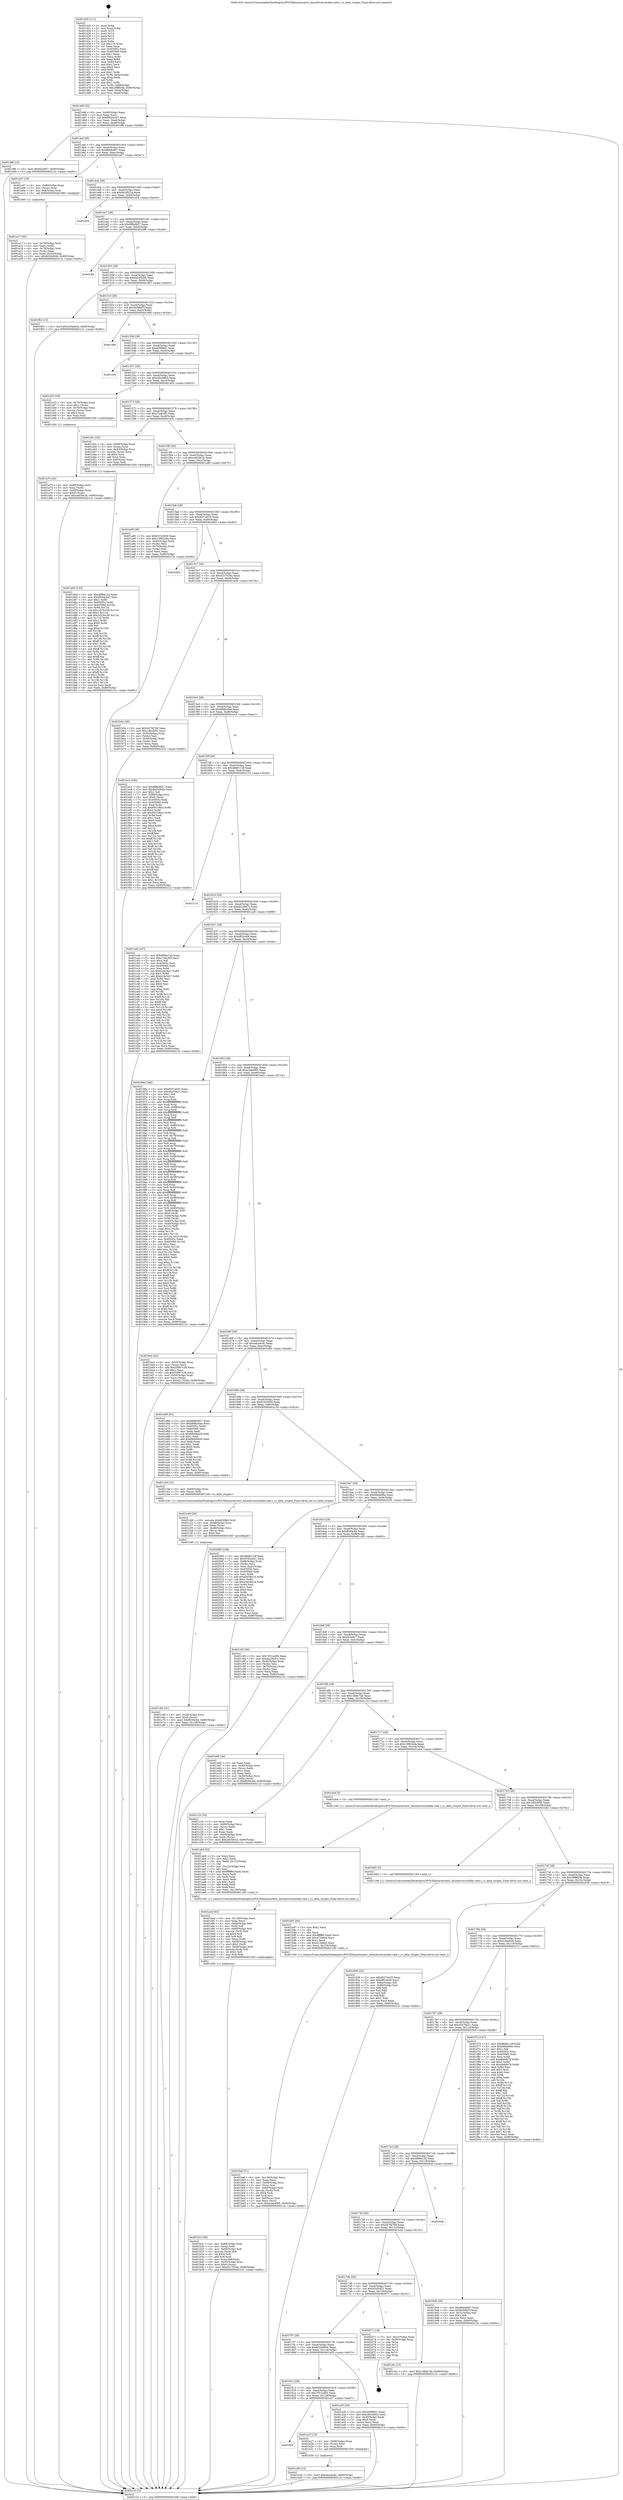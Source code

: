 digraph "0x401420" {
  label = "0x401420 (/mnt/c/Users/mathe/Desktop/tcc/POCII/binaries/extr_linuxdriversmddm-raid.c_rs_data_stripes_Final-ollvm.out::main(0))"
  labelloc = "t"
  node[shape=record]

  Entry [label="",width=0.3,height=0.3,shape=circle,fillcolor=black,style=filled]
  "0x40148f" [label="{
     0x40148f [32]\l
     | [instrs]\l
     &nbsp;&nbsp;0x40148f \<+6\>: mov -0x90(%rbp),%eax\l
     &nbsp;&nbsp;0x401495 \<+2\>: mov %eax,%ecx\l
     &nbsp;&nbsp;0x401497 \<+6\>: sub $0x895eb347,%ecx\l
     &nbsp;&nbsp;0x40149d \<+6\>: mov %eax,-0xa4(%rbp)\l
     &nbsp;&nbsp;0x4014a3 \<+6\>: mov %ecx,-0xa8(%rbp)\l
     &nbsp;&nbsp;0x4014a9 \<+6\>: je 0000000000401df6 \<main+0x9d6\>\l
  }"]
  "0x401df6" [label="{
     0x401df6 [15]\l
     | [instrs]\l
     &nbsp;&nbsp;0x401df6 \<+10\>: movl $0xf42e9c7,-0x90(%rbp)\l
     &nbsp;&nbsp;0x401e00 \<+5\>: jmp 000000000040212c \<main+0xd0c\>\l
  }"]
  "0x4014af" [label="{
     0x4014af [28]\l
     | [instrs]\l
     &nbsp;&nbsp;0x4014af \<+5\>: jmp 00000000004014b4 \<main+0x94\>\l
     &nbsp;&nbsp;0x4014b4 \<+6\>: mov -0xa4(%rbp),%eax\l
     &nbsp;&nbsp;0x4014ba \<+5\>: sub $0x8bb6ef07,%eax\l
     &nbsp;&nbsp;0x4014bf \<+6\>: mov %eax,-0xac(%rbp)\l
     &nbsp;&nbsp;0x4014c5 \<+6\>: je 0000000000401a07 \<main+0x5e7\>\l
  }"]
  Exit [label="",width=0.3,height=0.3,shape=circle,fillcolor=black,style=filled,peripheries=2]
  "0x401a07" [label="{
     0x401a07 [16]\l
     | [instrs]\l
     &nbsp;&nbsp;0x401a07 \<+4\>: mov -0x80(%rbp),%rax\l
     &nbsp;&nbsp;0x401a0b \<+3\>: mov (%rax),%rax\l
     &nbsp;&nbsp;0x401a0e \<+4\>: mov 0x8(%rax),%rdi\l
     &nbsp;&nbsp;0x401a12 \<+5\>: call 0000000000401060 \<atoi@plt\>\l
     | [calls]\l
     &nbsp;&nbsp;0x401060 \{1\} (unknown)\l
  }"]
  "0x4014cb" [label="{
     0x4014cb [28]\l
     | [instrs]\l
     &nbsp;&nbsp;0x4014cb \<+5\>: jmp 00000000004014d0 \<main+0xb0\>\l
     &nbsp;&nbsp;0x4014d0 \<+6\>: mov -0xa4(%rbp),%eax\l
     &nbsp;&nbsp;0x4014d6 \<+5\>: sub $0x8d1f021a,%eax\l
     &nbsp;&nbsp;0x4014db \<+6\>: mov %eax,-0xb0(%rbp)\l
     &nbsp;&nbsp;0x4014e1 \<+6\>: je 0000000000401e54 \<main+0xa34\>\l
  }"]
  "0x401e36" [label="{
     0x401e36 [15]\l
     | [instrs]\l
     &nbsp;&nbsp;0x401e36 \<+10\>: movl $0xedca4cdc,-0x90(%rbp)\l
     &nbsp;&nbsp;0x401e40 \<+5\>: jmp 000000000040212c \<main+0xd0c\>\l
  }"]
  "0x401e54" [label="{
     0x401e54\l
  }", style=dashed]
  "0x4014e7" [label="{
     0x4014e7 [28]\l
     | [instrs]\l
     &nbsp;&nbsp;0x4014e7 \<+5\>: jmp 00000000004014ec \<main+0xcc\>\l
     &nbsp;&nbsp;0x4014ec \<+6\>: mov -0xa4(%rbp),%eax\l
     &nbsp;&nbsp;0x4014f2 \<+5\>: sub $0x8f8bd857,%eax\l
     &nbsp;&nbsp;0x4014f7 \<+6\>: mov %eax,-0xb4(%rbp)\l
     &nbsp;&nbsp;0x4014fd \<+6\>: je 00000000004020f8 \<main+0xcd8\>\l
  }"]
  "0x40182f" [label="{
     0x40182f\l
  }", style=dashed]
  "0x4020f8" [label="{
     0x4020f8\l
  }", style=dashed]
  "0x401503" [label="{
     0x401503 [28]\l
     | [instrs]\l
     &nbsp;&nbsp;0x401503 \<+5\>: jmp 0000000000401508 \<main+0xe8\>\l
     &nbsp;&nbsp;0x401508 \<+6\>: mov -0xa4(%rbp),%eax\l
     &nbsp;&nbsp;0x40150e \<+5\>: sub $0x9a245b5b,%eax\l
     &nbsp;&nbsp;0x401513 \<+6\>: mov %eax,-0xb8(%rbp)\l
     &nbsp;&nbsp;0x401519 \<+6\>: je 0000000000401f63 \<main+0xb43\>\l
  }"]
  "0x401e27" [label="{
     0x401e27 [15]\l
     | [instrs]\l
     &nbsp;&nbsp;0x401e27 \<+4\>: mov -0x68(%rbp),%rax\l
     &nbsp;&nbsp;0x401e2b \<+3\>: mov (%rax),%rax\l
     &nbsp;&nbsp;0x401e2e \<+3\>: mov %rax,%rdi\l
     &nbsp;&nbsp;0x401e31 \<+5\>: call 0000000000401030 \<free@plt\>\l
     | [calls]\l
     &nbsp;&nbsp;0x401030 \{1\} (unknown)\l
  }"]
  "0x401f63" [label="{
     0x401f63 [15]\l
     | [instrs]\l
     &nbsp;&nbsp;0x401f63 \<+10\>: movl $0x2c0aebc6,-0x90(%rbp)\l
     &nbsp;&nbsp;0x401f6d \<+5\>: jmp 000000000040212c \<main+0xd0c\>\l
  }"]
  "0x40151f" [label="{
     0x40151f [28]\l
     | [instrs]\l
     &nbsp;&nbsp;0x40151f \<+5\>: jmp 0000000000401524 \<main+0x104\>\l
     &nbsp;&nbsp;0x401524 \<+6\>: mov -0xa4(%rbp),%eax\l
     &nbsp;&nbsp;0x40152a \<+5\>: sub $0x9e59bf7f,%eax\l
     &nbsp;&nbsp;0x40152f \<+6\>: mov %eax,-0xbc(%rbp)\l
     &nbsp;&nbsp;0x401535 \<+6\>: je 00000000004019e6 \<main+0x5c6\>\l
  }"]
  "0x401d5d" [label="{
     0x401d5d [153]\l
     | [instrs]\l
     &nbsp;&nbsp;0x401d5d \<+5\>: mov $0x4f96e12d,%edx\l
     &nbsp;&nbsp;0x401d62 \<+5\>: mov $0x895eb347,%esi\l
     &nbsp;&nbsp;0x401d67 \<+3\>: mov $0x1,%r8b\l
     &nbsp;&nbsp;0x401d6a \<+8\>: mov 0x40505c,%r9d\l
     &nbsp;&nbsp;0x401d72 \<+8\>: mov 0x405060,%r10d\l
     &nbsp;&nbsp;0x401d7a \<+3\>: mov %r9d,%r11d\l
     &nbsp;&nbsp;0x401d7d \<+7\>: sub $0x1d23e100,%r11d\l
     &nbsp;&nbsp;0x401d84 \<+4\>: sub $0x1,%r11d\l
     &nbsp;&nbsp;0x401d88 \<+7\>: add $0x1d23e100,%r11d\l
     &nbsp;&nbsp;0x401d8f \<+4\>: imul %r11d,%r9d\l
     &nbsp;&nbsp;0x401d93 \<+4\>: and $0x1,%r9d\l
     &nbsp;&nbsp;0x401d97 \<+4\>: cmp $0x0,%r9d\l
     &nbsp;&nbsp;0x401d9b \<+3\>: sete %bl\l
     &nbsp;&nbsp;0x401d9e \<+4\>: cmp $0xa,%r10d\l
     &nbsp;&nbsp;0x401da2 \<+4\>: setl %r14b\l
     &nbsp;&nbsp;0x401da6 \<+3\>: mov %bl,%r15b\l
     &nbsp;&nbsp;0x401da9 \<+4\>: xor $0xff,%r15b\l
     &nbsp;&nbsp;0x401dad \<+3\>: mov %r14b,%r12b\l
     &nbsp;&nbsp;0x401db0 \<+4\>: xor $0xff,%r12b\l
     &nbsp;&nbsp;0x401db4 \<+4\>: xor $0x1,%r8b\l
     &nbsp;&nbsp;0x401db8 \<+3\>: mov %r15b,%r13b\l
     &nbsp;&nbsp;0x401dbb \<+4\>: and $0xff,%r13b\l
     &nbsp;&nbsp;0x401dbf \<+3\>: and %r8b,%bl\l
     &nbsp;&nbsp;0x401dc2 \<+3\>: mov %r12b,%al\l
     &nbsp;&nbsp;0x401dc5 \<+2\>: and $0xff,%al\l
     &nbsp;&nbsp;0x401dc7 \<+3\>: and %r8b,%r14b\l
     &nbsp;&nbsp;0x401dca \<+3\>: or %bl,%r13b\l
     &nbsp;&nbsp;0x401dcd \<+3\>: or %r14b,%al\l
     &nbsp;&nbsp;0x401dd0 \<+3\>: xor %al,%r13b\l
     &nbsp;&nbsp;0x401dd3 \<+3\>: or %r12b,%r15b\l
     &nbsp;&nbsp;0x401dd6 \<+4\>: xor $0xff,%r15b\l
     &nbsp;&nbsp;0x401dda \<+4\>: or $0x1,%r8b\l
     &nbsp;&nbsp;0x401dde \<+3\>: and %r8b,%r15b\l
     &nbsp;&nbsp;0x401de1 \<+3\>: or %r15b,%r13b\l
     &nbsp;&nbsp;0x401de4 \<+4\>: test $0x1,%r13b\l
     &nbsp;&nbsp;0x401de8 \<+3\>: cmovne %esi,%edx\l
     &nbsp;&nbsp;0x401deb \<+6\>: mov %edx,-0x90(%rbp)\l
     &nbsp;&nbsp;0x401df1 \<+5\>: jmp 000000000040212c \<main+0xd0c\>\l
  }"]
  "0x4019e6" [label="{
     0x4019e6\l
  }", style=dashed]
  "0x40153b" [label="{
     0x40153b [28]\l
     | [instrs]\l
     &nbsp;&nbsp;0x40153b \<+5\>: jmp 0000000000401540 \<main+0x120\>\l
     &nbsp;&nbsp;0x401540 \<+6\>: mov -0xa4(%rbp),%eax\l
     &nbsp;&nbsp;0x401546 \<+5\>: sub $0xaf3f9b91,%eax\l
     &nbsp;&nbsp;0x40154b \<+6\>: mov %eax,-0xc0(%rbp)\l
     &nbsp;&nbsp;0x401551 \<+6\>: je 0000000000401e45 \<main+0xa25\>\l
  }"]
  "0x401c66" [label="{
     0x401c66 [31]\l
     | [instrs]\l
     &nbsp;&nbsp;0x401c66 \<+4\>: mov -0x40(%rbp),%rcx\l
     &nbsp;&nbsp;0x401c6a \<+6\>: movl $0x0,(%rcx)\l
     &nbsp;&nbsp;0x401c70 \<+10\>: movl $0xff294c6e,-0x90(%rbp)\l
     &nbsp;&nbsp;0x401c7a \<+6\>: mov %eax,-0x138(%rbp)\l
     &nbsp;&nbsp;0x401c80 \<+5\>: jmp 000000000040212c \<main+0xd0c\>\l
  }"]
  "0x401e45" [label="{
     0x401e45\l
  }", style=dashed]
  "0x401557" [label="{
     0x401557 [28]\l
     | [instrs]\l
     &nbsp;&nbsp;0x401557 \<+5\>: jmp 000000000040155c \<main+0x13c\>\l
     &nbsp;&nbsp;0x40155c \<+6\>: mov -0xa4(%rbp),%eax\l
     &nbsp;&nbsp;0x401562 \<+5\>: sub $0xc60cb863,%eax\l
     &nbsp;&nbsp;0x401567 \<+6\>: mov %eax,-0xc4(%rbp)\l
     &nbsp;&nbsp;0x40156d \<+6\>: je 0000000000401a53 \<main+0x633\>\l
  }"]
  "0x401c49" [label="{
     0x401c49 [29]\l
     | [instrs]\l
     &nbsp;&nbsp;0x401c49 \<+10\>: movabs $0x4030b6,%rdi\l
     &nbsp;&nbsp;0x401c53 \<+4\>: mov -0x48(%rbp),%rcx\l
     &nbsp;&nbsp;0x401c57 \<+2\>: mov %eax,(%rcx)\l
     &nbsp;&nbsp;0x401c59 \<+4\>: mov -0x48(%rbp),%rcx\l
     &nbsp;&nbsp;0x401c5d \<+2\>: mov (%rcx),%esi\l
     &nbsp;&nbsp;0x401c5f \<+2\>: mov $0x0,%al\l
     &nbsp;&nbsp;0x401c61 \<+5\>: call 0000000000401040 \<printf@plt\>\l
     | [calls]\l
     &nbsp;&nbsp;0x401040 \{1\} (unknown)\l
  }"]
  "0x401a53" [label="{
     0x401a53 [29]\l
     | [instrs]\l
     &nbsp;&nbsp;0x401a53 \<+4\>: mov -0x70(%rbp),%rax\l
     &nbsp;&nbsp;0x401a57 \<+6\>: movl $0x1,(%rax)\l
     &nbsp;&nbsp;0x401a5d \<+4\>: mov -0x70(%rbp),%rax\l
     &nbsp;&nbsp;0x401a61 \<+3\>: movslq (%rax),%rax\l
     &nbsp;&nbsp;0x401a64 \<+4\>: shl $0x4,%rax\l
     &nbsp;&nbsp;0x401a68 \<+3\>: mov %rax,%rdi\l
     &nbsp;&nbsp;0x401a6b \<+5\>: call 0000000000401050 \<malloc@plt\>\l
     | [calls]\l
     &nbsp;&nbsp;0x401050 \{1\} (unknown)\l
  }"]
  "0x401573" [label="{
     0x401573 [28]\l
     | [instrs]\l
     &nbsp;&nbsp;0x401573 \<+5\>: jmp 0000000000401578 \<main+0x158\>\l
     &nbsp;&nbsp;0x401578 \<+6\>: mov -0xa4(%rbp),%eax\l
     &nbsp;&nbsp;0x40157e \<+5\>: sub $0xc7a4c5f5,%eax\l
     &nbsp;&nbsp;0x401583 \<+6\>: mov %eax,-0xc8(%rbp)\l
     &nbsp;&nbsp;0x401589 \<+6\>: je 0000000000401d3c \<main+0x91c\>\l
  }"]
  "0x401baf" [label="{
     0x401baf [51]\l
     | [instrs]\l
     &nbsp;&nbsp;0x401baf \<+6\>: mov -0x134(%rbp),%ecx\l
     &nbsp;&nbsp;0x401bb5 \<+3\>: imul %eax,%ecx\l
     &nbsp;&nbsp;0x401bb8 \<+4\>: mov -0x68(%rbp),%rsi\l
     &nbsp;&nbsp;0x401bbc \<+3\>: mov (%rsi),%rsi\l
     &nbsp;&nbsp;0x401bbf \<+4\>: mov -0x60(%rbp),%rdi\l
     &nbsp;&nbsp;0x401bc3 \<+3\>: movslq (%rdi),%rdi\l
     &nbsp;&nbsp;0x401bc6 \<+4\>: shl $0x4,%rdi\l
     &nbsp;&nbsp;0x401bca \<+3\>: add %rdi,%rsi\l
     &nbsp;&nbsp;0x401bcd \<+4\>: mov 0x8(%rsi),%rsi\l
     &nbsp;&nbsp;0x401bd1 \<+2\>: mov %ecx,(%rsi)\l
     &nbsp;&nbsp;0x401bd3 \<+10\>: movl $0xe2ab4f95,-0x90(%rbp)\l
     &nbsp;&nbsp;0x401bdd \<+5\>: jmp 000000000040212c \<main+0xd0c\>\l
  }"]
  "0x401d3c" [label="{
     0x401d3c [33]\l
     | [instrs]\l
     &nbsp;&nbsp;0x401d3c \<+4\>: mov -0x68(%rbp),%rax\l
     &nbsp;&nbsp;0x401d40 \<+3\>: mov (%rax),%rax\l
     &nbsp;&nbsp;0x401d43 \<+4\>: mov -0x40(%rbp),%rcx\l
     &nbsp;&nbsp;0x401d47 \<+3\>: movslq (%rcx),%rcx\l
     &nbsp;&nbsp;0x401d4a \<+4\>: shl $0x4,%rcx\l
     &nbsp;&nbsp;0x401d4e \<+3\>: add %rcx,%rax\l
     &nbsp;&nbsp;0x401d51 \<+4\>: mov 0x8(%rax),%rax\l
     &nbsp;&nbsp;0x401d55 \<+3\>: mov %rax,%rdi\l
     &nbsp;&nbsp;0x401d58 \<+5\>: call 0000000000401030 \<free@plt\>\l
     | [calls]\l
     &nbsp;&nbsp;0x401030 \{1\} (unknown)\l
  }"]
  "0x40158f" [label="{
     0x40158f [28]\l
     | [instrs]\l
     &nbsp;&nbsp;0x40158f \<+5\>: jmp 0000000000401594 \<main+0x174\>\l
     &nbsp;&nbsp;0x401594 \<+6\>: mov -0xa4(%rbp),%eax\l
     &nbsp;&nbsp;0x40159a \<+5\>: sub $0xce630e1b,%eax\l
     &nbsp;&nbsp;0x40159f \<+6\>: mov %eax,-0xcc(%rbp)\l
     &nbsp;&nbsp;0x4015a5 \<+6\>: je 0000000000401a90 \<main+0x670\>\l
  }"]
  "0x401b87" [label="{
     0x401b87 [40]\l
     | [instrs]\l
     &nbsp;&nbsp;0x401b87 \<+5\>: mov $0x2,%ecx\l
     &nbsp;&nbsp;0x401b8c \<+1\>: cltd\l
     &nbsp;&nbsp;0x401b8d \<+2\>: idiv %ecx\l
     &nbsp;&nbsp;0x401b8f \<+6\>: imul $0xfffffffe,%edx,%ecx\l
     &nbsp;&nbsp;0x401b95 \<+6\>: add $0x415e8e9,%ecx\l
     &nbsp;&nbsp;0x401b9b \<+3\>: add $0x1,%ecx\l
     &nbsp;&nbsp;0x401b9e \<+6\>: sub $0x415e8e9,%ecx\l
     &nbsp;&nbsp;0x401ba4 \<+6\>: mov %ecx,-0x134(%rbp)\l
     &nbsp;&nbsp;0x401baa \<+5\>: call 0000000000401160 \<next_i\>\l
     | [calls]\l
     &nbsp;&nbsp;0x401160 \{1\} (/mnt/c/Users/mathe/Desktop/tcc/POCII/binaries/extr_linuxdriversmddm-raid.c_rs_data_stripes_Final-ollvm.out::next_i)\l
  }"]
  "0x401a90" [label="{
     0x401a90 [36]\l
     | [instrs]\l
     &nbsp;&nbsp;0x401a90 \<+5\>: mov $0xf1032826,%eax\l
     &nbsp;&nbsp;0x401a95 \<+5\>: mov $0x13981bda,%ecx\l
     &nbsp;&nbsp;0x401a9a \<+4\>: mov -0x60(%rbp),%rdx\l
     &nbsp;&nbsp;0x401a9e \<+2\>: mov (%rdx),%esi\l
     &nbsp;&nbsp;0x401aa0 \<+4\>: mov -0x70(%rbp),%rdx\l
     &nbsp;&nbsp;0x401aa4 \<+2\>: cmp (%rdx),%esi\l
     &nbsp;&nbsp;0x401aa6 \<+3\>: cmovl %ecx,%eax\l
     &nbsp;&nbsp;0x401aa9 \<+6\>: mov %eax,-0x90(%rbp)\l
     &nbsp;&nbsp;0x401aaf \<+5\>: jmp 000000000040212c \<main+0xd0c\>\l
  }"]
  "0x4015ab" [label="{
     0x4015ab [28]\l
     | [instrs]\l
     &nbsp;&nbsp;0x4015ab \<+5\>: jmp 00000000004015b0 \<main+0x190\>\l
     &nbsp;&nbsp;0x4015b0 \<+6\>: mov -0xa4(%rbp),%eax\l
     &nbsp;&nbsp;0x4015b6 \<+5\>: sub $0xd037a033,%eax\l
     &nbsp;&nbsp;0x4015bb \<+6\>: mov %eax,-0xd0(%rbp)\l
     &nbsp;&nbsp;0x4015c1 \<+6\>: je 0000000000402083 \<main+0xc63\>\l
  }"]
  "0x401b2c" [label="{
     0x401b2c [50]\l
     | [instrs]\l
     &nbsp;&nbsp;0x401b2c \<+4\>: mov -0x68(%rbp),%rdi\l
     &nbsp;&nbsp;0x401b30 \<+3\>: mov (%rdi),%rdi\l
     &nbsp;&nbsp;0x401b33 \<+4\>: mov -0x60(%rbp),%r8\l
     &nbsp;&nbsp;0x401b37 \<+3\>: movslq (%r8),%r8\l
     &nbsp;&nbsp;0x401b3a \<+4\>: shl $0x4,%r8\l
     &nbsp;&nbsp;0x401b3e \<+3\>: add %r8,%rdi\l
     &nbsp;&nbsp;0x401b41 \<+4\>: mov %rax,0x8(%rdi)\l
     &nbsp;&nbsp;0x401b45 \<+4\>: mov -0x50(%rbp),%rax\l
     &nbsp;&nbsp;0x401b49 \<+6\>: movl $0x0,(%rax)\l
     &nbsp;&nbsp;0x401b4f \<+10\>: movl $0xd217034c,-0x90(%rbp)\l
     &nbsp;&nbsp;0x401b59 \<+5\>: jmp 000000000040212c \<main+0xd0c\>\l
  }"]
  "0x402083" [label="{
     0x402083\l
  }", style=dashed]
  "0x4015c7" [label="{
     0x4015c7 [28]\l
     | [instrs]\l
     &nbsp;&nbsp;0x4015c7 \<+5\>: jmp 00000000004015cc \<main+0x1ac\>\l
     &nbsp;&nbsp;0x4015cc \<+6\>: mov -0xa4(%rbp),%eax\l
     &nbsp;&nbsp;0x4015d2 \<+5\>: sub $0xd217034c,%eax\l
     &nbsp;&nbsp;0x4015d7 \<+6\>: mov %eax,-0xd4(%rbp)\l
     &nbsp;&nbsp;0x4015dd \<+6\>: je 0000000000401b5e \<main+0x73e\>\l
  }"]
  "0x401aed" [label="{
     0x401aed [63]\l
     | [instrs]\l
     &nbsp;&nbsp;0x401aed \<+6\>: mov -0x130(%rbp),%ecx\l
     &nbsp;&nbsp;0x401af3 \<+3\>: imul %eax,%ecx\l
     &nbsp;&nbsp;0x401af6 \<+4\>: mov -0x68(%rbp),%r8\l
     &nbsp;&nbsp;0x401afa \<+3\>: mov (%r8),%r8\l
     &nbsp;&nbsp;0x401afd \<+4\>: mov -0x60(%rbp),%r9\l
     &nbsp;&nbsp;0x401b01 \<+3\>: movslq (%r9),%r9\l
     &nbsp;&nbsp;0x401b04 \<+4\>: shl $0x4,%r9\l
     &nbsp;&nbsp;0x401b08 \<+3\>: add %r9,%r8\l
     &nbsp;&nbsp;0x401b0b \<+3\>: mov %ecx,(%r8)\l
     &nbsp;&nbsp;0x401b0e \<+4\>: mov -0x58(%rbp),%r8\l
     &nbsp;&nbsp;0x401b12 \<+7\>: movl $0x1,(%r8)\l
     &nbsp;&nbsp;0x401b19 \<+4\>: mov -0x58(%rbp),%r8\l
     &nbsp;&nbsp;0x401b1d \<+3\>: movslq (%r8),%r8\l
     &nbsp;&nbsp;0x401b20 \<+4\>: shl $0x2,%r8\l
     &nbsp;&nbsp;0x401b24 \<+3\>: mov %r8,%rdi\l
     &nbsp;&nbsp;0x401b27 \<+5\>: call 0000000000401050 \<malloc@plt\>\l
     | [calls]\l
     &nbsp;&nbsp;0x401050 \{1\} (unknown)\l
  }"]
  "0x401b5e" [label="{
     0x401b5e [36]\l
     | [instrs]\l
     &nbsp;&nbsp;0x401b5e \<+5\>: mov $0x547fd769,%eax\l
     &nbsp;&nbsp;0x401b63 \<+5\>: mov $0x1d0c5f00,%ecx\l
     &nbsp;&nbsp;0x401b68 \<+4\>: mov -0x50(%rbp),%rdx\l
     &nbsp;&nbsp;0x401b6c \<+2\>: mov (%rdx),%esi\l
     &nbsp;&nbsp;0x401b6e \<+4\>: mov -0x58(%rbp),%rdx\l
     &nbsp;&nbsp;0x401b72 \<+2\>: cmp (%rdx),%esi\l
     &nbsp;&nbsp;0x401b74 \<+3\>: cmovl %ecx,%eax\l
     &nbsp;&nbsp;0x401b77 \<+6\>: mov %eax,-0x90(%rbp)\l
     &nbsp;&nbsp;0x401b7d \<+5\>: jmp 000000000040212c \<main+0xd0c\>\l
  }"]
  "0x4015e3" [label="{
     0x4015e3 [28]\l
     | [instrs]\l
     &nbsp;&nbsp;0x4015e3 \<+5\>: jmp 00000000004015e8 \<main+0x1c8\>\l
     &nbsp;&nbsp;0x4015e8 \<+6\>: mov -0xa4(%rbp),%eax\l
     &nbsp;&nbsp;0x4015ee \<+5\>: sub $0xd89bc6ae,%eax\l
     &nbsp;&nbsp;0x4015f3 \<+6\>: mov %eax,-0xd8(%rbp)\l
     &nbsp;&nbsp;0x4015f9 \<+6\>: je 0000000000401ec3 \<main+0xaa3\>\l
  }"]
  "0x401ab9" [label="{
     0x401ab9 [52]\l
     | [instrs]\l
     &nbsp;&nbsp;0x401ab9 \<+2\>: xor %ecx,%ecx\l
     &nbsp;&nbsp;0x401abb \<+5\>: mov $0x2,%edx\l
     &nbsp;&nbsp;0x401ac0 \<+6\>: mov %edx,-0x12c(%rbp)\l
     &nbsp;&nbsp;0x401ac6 \<+1\>: cltd\l
     &nbsp;&nbsp;0x401ac7 \<+6\>: mov -0x12c(%rbp),%esi\l
     &nbsp;&nbsp;0x401acd \<+2\>: idiv %esi\l
     &nbsp;&nbsp;0x401acf \<+6\>: imul $0xfffffffe,%edx,%edx\l
     &nbsp;&nbsp;0x401ad5 \<+2\>: mov %ecx,%edi\l
     &nbsp;&nbsp;0x401ad7 \<+2\>: sub %edx,%edi\l
     &nbsp;&nbsp;0x401ad9 \<+2\>: mov %ecx,%edx\l
     &nbsp;&nbsp;0x401adb \<+3\>: sub $0x1,%edx\l
     &nbsp;&nbsp;0x401ade \<+2\>: add %edx,%edi\l
     &nbsp;&nbsp;0x401ae0 \<+2\>: sub %edi,%ecx\l
     &nbsp;&nbsp;0x401ae2 \<+6\>: mov %ecx,-0x130(%rbp)\l
     &nbsp;&nbsp;0x401ae8 \<+5\>: call 0000000000401160 \<next_i\>\l
     | [calls]\l
     &nbsp;&nbsp;0x401160 \{1\} (/mnt/c/Users/mathe/Desktop/tcc/POCII/binaries/extr_linuxdriversmddm-raid.c_rs_data_stripes_Final-ollvm.out::next_i)\l
  }"]
  "0x401ec3" [label="{
     0x401ec3 [160]\l
     | [instrs]\l
     &nbsp;&nbsp;0x401ec3 \<+5\>: mov $0x8f8bd857,%eax\l
     &nbsp;&nbsp;0x401ec8 \<+5\>: mov $0x9a245b5b,%ecx\l
     &nbsp;&nbsp;0x401ecd \<+2\>: mov $0x1,%dl\l
     &nbsp;&nbsp;0x401ecf \<+7\>: mov -0x88(%rbp),%rsi\l
     &nbsp;&nbsp;0x401ed6 \<+6\>: movl $0x0,(%rsi)\l
     &nbsp;&nbsp;0x401edc \<+7\>: mov 0x40505c,%edi\l
     &nbsp;&nbsp;0x401ee3 \<+8\>: mov 0x405060,%r8d\l
     &nbsp;&nbsp;0x401eeb \<+3\>: mov %edi,%r9d\l
     &nbsp;&nbsp;0x401eee \<+7\>: sub $0x6931f8a3,%r9d\l
     &nbsp;&nbsp;0x401ef5 \<+4\>: sub $0x1,%r9d\l
     &nbsp;&nbsp;0x401ef9 \<+7\>: add $0x6931f8a3,%r9d\l
     &nbsp;&nbsp;0x401f00 \<+4\>: imul %r9d,%edi\l
     &nbsp;&nbsp;0x401f04 \<+3\>: and $0x1,%edi\l
     &nbsp;&nbsp;0x401f07 \<+3\>: cmp $0x0,%edi\l
     &nbsp;&nbsp;0x401f0a \<+4\>: sete %r10b\l
     &nbsp;&nbsp;0x401f0e \<+4\>: cmp $0xa,%r8d\l
     &nbsp;&nbsp;0x401f12 \<+4\>: setl %r11b\l
     &nbsp;&nbsp;0x401f16 \<+3\>: mov %r10b,%bl\l
     &nbsp;&nbsp;0x401f19 \<+3\>: xor $0xff,%bl\l
     &nbsp;&nbsp;0x401f1c \<+3\>: mov %r11b,%r14b\l
     &nbsp;&nbsp;0x401f1f \<+4\>: xor $0xff,%r14b\l
     &nbsp;&nbsp;0x401f23 \<+3\>: xor $0x1,%dl\l
     &nbsp;&nbsp;0x401f26 \<+3\>: mov %bl,%r15b\l
     &nbsp;&nbsp;0x401f29 \<+4\>: and $0xff,%r15b\l
     &nbsp;&nbsp;0x401f2d \<+3\>: and %dl,%r10b\l
     &nbsp;&nbsp;0x401f30 \<+3\>: mov %r14b,%r12b\l
     &nbsp;&nbsp;0x401f33 \<+4\>: and $0xff,%r12b\l
     &nbsp;&nbsp;0x401f37 \<+3\>: and %dl,%r11b\l
     &nbsp;&nbsp;0x401f3a \<+3\>: or %r10b,%r15b\l
     &nbsp;&nbsp;0x401f3d \<+3\>: or %r11b,%r12b\l
     &nbsp;&nbsp;0x401f40 \<+3\>: xor %r12b,%r15b\l
     &nbsp;&nbsp;0x401f43 \<+3\>: or %r14b,%bl\l
     &nbsp;&nbsp;0x401f46 \<+3\>: xor $0xff,%bl\l
     &nbsp;&nbsp;0x401f49 \<+3\>: or $0x1,%dl\l
     &nbsp;&nbsp;0x401f4c \<+2\>: and %dl,%bl\l
     &nbsp;&nbsp;0x401f4e \<+3\>: or %bl,%r15b\l
     &nbsp;&nbsp;0x401f51 \<+4\>: test $0x1,%r15b\l
     &nbsp;&nbsp;0x401f55 \<+3\>: cmovne %ecx,%eax\l
     &nbsp;&nbsp;0x401f58 \<+6\>: mov %eax,-0x90(%rbp)\l
     &nbsp;&nbsp;0x401f5e \<+5\>: jmp 000000000040212c \<main+0xd0c\>\l
  }"]
  "0x4015ff" [label="{
     0x4015ff [28]\l
     | [instrs]\l
     &nbsp;&nbsp;0x4015ff \<+5\>: jmp 0000000000401604 \<main+0x1e4\>\l
     &nbsp;&nbsp;0x401604 \<+6\>: mov -0xa4(%rbp),%eax\l
     &nbsp;&nbsp;0x40160a \<+5\>: sub $0xd8d611df,%eax\l
     &nbsp;&nbsp;0x40160f \<+6\>: mov %eax,-0xdc(%rbp)\l
     &nbsp;&nbsp;0x401615 \<+6\>: je 0000000000402114 \<main+0xcf4\>\l
  }"]
  "0x401a70" [label="{
     0x401a70 [32]\l
     | [instrs]\l
     &nbsp;&nbsp;0x401a70 \<+4\>: mov -0x68(%rbp),%rdi\l
     &nbsp;&nbsp;0x401a74 \<+3\>: mov %rax,(%rdi)\l
     &nbsp;&nbsp;0x401a77 \<+4\>: mov -0x60(%rbp),%rax\l
     &nbsp;&nbsp;0x401a7b \<+6\>: movl $0x0,(%rax)\l
     &nbsp;&nbsp;0x401a81 \<+10\>: movl $0xce630e1b,-0x90(%rbp)\l
     &nbsp;&nbsp;0x401a8b \<+5\>: jmp 000000000040212c \<main+0xd0c\>\l
  }"]
  "0x402114" [label="{
     0x402114\l
  }", style=dashed]
  "0x40161b" [label="{
     0x40161b [28]\l
     | [instrs]\l
     &nbsp;&nbsp;0x40161b \<+5\>: jmp 0000000000401620 \<main+0x200\>\l
     &nbsp;&nbsp;0x401620 \<+6\>: mov -0xa4(%rbp),%eax\l
     &nbsp;&nbsp;0x401626 \<+5\>: sub $0xda226d7c,%eax\l
     &nbsp;&nbsp;0x40162b \<+6\>: mov %eax,-0xe0(%rbp)\l
     &nbsp;&nbsp;0x401631 \<+6\>: je 0000000000401ca9 \<main+0x889\>\l
  }"]
  "0x401813" [label="{
     0x401813 [28]\l
     | [instrs]\l
     &nbsp;&nbsp;0x401813 \<+5\>: jmp 0000000000401818 \<main+0x3f8\>\l
     &nbsp;&nbsp;0x401818 \<+6\>: mov -0xa4(%rbp),%eax\l
     &nbsp;&nbsp;0x40181e \<+5\>: sub $0x7051ed93,%eax\l
     &nbsp;&nbsp;0x401823 \<+6\>: mov %eax,-0x128(%rbp)\l
     &nbsp;&nbsp;0x401829 \<+6\>: je 0000000000401e27 \<main+0xa07\>\l
  }"]
  "0x401ca9" [label="{
     0x401ca9 [147]\l
     | [instrs]\l
     &nbsp;&nbsp;0x401ca9 \<+5\>: mov $0x4f96e12d,%eax\l
     &nbsp;&nbsp;0x401cae \<+5\>: mov $0xc7a4c5f5,%ecx\l
     &nbsp;&nbsp;0x401cb3 \<+2\>: mov $0x1,%dl\l
     &nbsp;&nbsp;0x401cb5 \<+7\>: mov 0x40505c,%esi\l
     &nbsp;&nbsp;0x401cbc \<+7\>: mov 0x405060,%edi\l
     &nbsp;&nbsp;0x401cc3 \<+3\>: mov %esi,%r8d\l
     &nbsp;&nbsp;0x401cc6 \<+7\>: sub $0xb1fa3427,%r8d\l
     &nbsp;&nbsp;0x401ccd \<+4\>: sub $0x1,%r8d\l
     &nbsp;&nbsp;0x401cd1 \<+7\>: add $0xb1fa3427,%r8d\l
     &nbsp;&nbsp;0x401cd8 \<+4\>: imul %r8d,%esi\l
     &nbsp;&nbsp;0x401cdc \<+3\>: and $0x1,%esi\l
     &nbsp;&nbsp;0x401cdf \<+3\>: cmp $0x0,%esi\l
     &nbsp;&nbsp;0x401ce2 \<+4\>: sete %r9b\l
     &nbsp;&nbsp;0x401ce6 \<+3\>: cmp $0xa,%edi\l
     &nbsp;&nbsp;0x401ce9 \<+4\>: setl %r10b\l
     &nbsp;&nbsp;0x401ced \<+3\>: mov %r9b,%r11b\l
     &nbsp;&nbsp;0x401cf0 \<+4\>: xor $0xff,%r11b\l
     &nbsp;&nbsp;0x401cf4 \<+3\>: mov %r10b,%bl\l
     &nbsp;&nbsp;0x401cf7 \<+3\>: xor $0xff,%bl\l
     &nbsp;&nbsp;0x401cfa \<+3\>: xor $0x0,%dl\l
     &nbsp;&nbsp;0x401cfd \<+3\>: mov %r11b,%r14b\l
     &nbsp;&nbsp;0x401d00 \<+4\>: and $0x0,%r14b\l
     &nbsp;&nbsp;0x401d04 \<+3\>: and %dl,%r9b\l
     &nbsp;&nbsp;0x401d07 \<+3\>: mov %bl,%r15b\l
     &nbsp;&nbsp;0x401d0a \<+4\>: and $0x0,%r15b\l
     &nbsp;&nbsp;0x401d0e \<+3\>: and %dl,%r10b\l
     &nbsp;&nbsp;0x401d11 \<+3\>: or %r9b,%r14b\l
     &nbsp;&nbsp;0x401d14 \<+3\>: or %r10b,%r15b\l
     &nbsp;&nbsp;0x401d17 \<+3\>: xor %r15b,%r14b\l
     &nbsp;&nbsp;0x401d1a \<+3\>: or %bl,%r11b\l
     &nbsp;&nbsp;0x401d1d \<+4\>: xor $0xff,%r11b\l
     &nbsp;&nbsp;0x401d21 \<+3\>: or $0x0,%dl\l
     &nbsp;&nbsp;0x401d24 \<+3\>: and %dl,%r11b\l
     &nbsp;&nbsp;0x401d27 \<+3\>: or %r11b,%r14b\l
     &nbsp;&nbsp;0x401d2a \<+4\>: test $0x1,%r14b\l
     &nbsp;&nbsp;0x401d2e \<+3\>: cmovne %ecx,%eax\l
     &nbsp;&nbsp;0x401d31 \<+6\>: mov %eax,-0x90(%rbp)\l
     &nbsp;&nbsp;0x401d37 \<+5\>: jmp 000000000040212c \<main+0xd0c\>\l
  }"]
  "0x401637" [label="{
     0x401637 [28]\l
     | [instrs]\l
     &nbsp;&nbsp;0x401637 \<+5\>: jmp 000000000040163c \<main+0x21c\>\l
     &nbsp;&nbsp;0x40163c \<+6\>: mov -0xa4(%rbp),%eax\l
     &nbsp;&nbsp;0x401642 \<+5\>: sub $0xdff1b449,%eax\l
     &nbsp;&nbsp;0x401647 \<+6\>: mov %eax,-0xe4(%rbp)\l
     &nbsp;&nbsp;0x40164d \<+6\>: je 000000000040186e \<main+0x44e\>\l
  }"]
  "0x401a35" [label="{
     0x401a35 [30]\l
     | [instrs]\l
     &nbsp;&nbsp;0x401a35 \<+5\>: mov $0xaf3f9b91,%eax\l
     &nbsp;&nbsp;0x401a3a \<+5\>: mov $0xc60cb863,%ecx\l
     &nbsp;&nbsp;0x401a3f \<+3\>: mov -0x30(%rbp),%edx\l
     &nbsp;&nbsp;0x401a42 \<+3\>: cmp $0x0,%edx\l
     &nbsp;&nbsp;0x401a45 \<+3\>: cmove %ecx,%eax\l
     &nbsp;&nbsp;0x401a48 \<+6\>: mov %eax,-0x90(%rbp)\l
     &nbsp;&nbsp;0x401a4e \<+5\>: jmp 000000000040212c \<main+0xd0c\>\l
  }"]
  "0x40186e" [label="{
     0x40186e [346]\l
     | [instrs]\l
     &nbsp;&nbsp;0x40186e \<+5\>: mov $0xd037a033,%eax\l
     &nbsp;&nbsp;0x401873 \<+5\>: mov $0x45a70a21,%ecx\l
     &nbsp;&nbsp;0x401878 \<+2\>: mov $0x1,%dl\l
     &nbsp;&nbsp;0x40187a \<+2\>: xor %esi,%esi\l
     &nbsp;&nbsp;0x40187c \<+3\>: mov %rsp,%rdi\l
     &nbsp;&nbsp;0x40187f \<+4\>: add $0xfffffffffffffff0,%rdi\l
     &nbsp;&nbsp;0x401883 \<+3\>: mov %rdi,%rsp\l
     &nbsp;&nbsp;0x401886 \<+7\>: mov %rdi,-0x88(%rbp)\l
     &nbsp;&nbsp;0x40188d \<+3\>: mov %rsp,%rdi\l
     &nbsp;&nbsp;0x401890 \<+4\>: add $0xfffffffffffffff0,%rdi\l
     &nbsp;&nbsp;0x401894 \<+3\>: mov %rdi,%rsp\l
     &nbsp;&nbsp;0x401897 \<+3\>: mov %rsp,%r8\l
     &nbsp;&nbsp;0x40189a \<+4\>: add $0xfffffffffffffff0,%r8\l
     &nbsp;&nbsp;0x40189e \<+3\>: mov %r8,%rsp\l
     &nbsp;&nbsp;0x4018a1 \<+4\>: mov %r8,-0x80(%rbp)\l
     &nbsp;&nbsp;0x4018a5 \<+3\>: mov %rsp,%r8\l
     &nbsp;&nbsp;0x4018a8 \<+4\>: add $0xfffffffffffffff0,%r8\l
     &nbsp;&nbsp;0x4018ac \<+3\>: mov %r8,%rsp\l
     &nbsp;&nbsp;0x4018af \<+4\>: mov %r8,-0x78(%rbp)\l
     &nbsp;&nbsp;0x4018b3 \<+3\>: mov %rsp,%r8\l
     &nbsp;&nbsp;0x4018b6 \<+4\>: add $0xfffffffffffffff0,%r8\l
     &nbsp;&nbsp;0x4018ba \<+3\>: mov %r8,%rsp\l
     &nbsp;&nbsp;0x4018bd \<+4\>: mov %r8,-0x70(%rbp)\l
     &nbsp;&nbsp;0x4018c1 \<+3\>: mov %rsp,%r8\l
     &nbsp;&nbsp;0x4018c4 \<+4\>: add $0xfffffffffffffff0,%r8\l
     &nbsp;&nbsp;0x4018c8 \<+3\>: mov %r8,%rsp\l
     &nbsp;&nbsp;0x4018cb \<+4\>: mov %r8,-0x68(%rbp)\l
     &nbsp;&nbsp;0x4018cf \<+3\>: mov %rsp,%r8\l
     &nbsp;&nbsp;0x4018d2 \<+4\>: add $0xfffffffffffffff0,%r8\l
     &nbsp;&nbsp;0x4018d6 \<+3\>: mov %r8,%rsp\l
     &nbsp;&nbsp;0x4018d9 \<+4\>: mov %r8,-0x60(%rbp)\l
     &nbsp;&nbsp;0x4018dd \<+3\>: mov %rsp,%r8\l
     &nbsp;&nbsp;0x4018e0 \<+4\>: add $0xfffffffffffffff0,%r8\l
     &nbsp;&nbsp;0x4018e4 \<+3\>: mov %r8,%rsp\l
     &nbsp;&nbsp;0x4018e7 \<+4\>: mov %r8,-0x58(%rbp)\l
     &nbsp;&nbsp;0x4018eb \<+3\>: mov %rsp,%r8\l
     &nbsp;&nbsp;0x4018ee \<+4\>: add $0xfffffffffffffff0,%r8\l
     &nbsp;&nbsp;0x4018f2 \<+3\>: mov %r8,%rsp\l
     &nbsp;&nbsp;0x4018f5 \<+4\>: mov %r8,-0x50(%rbp)\l
     &nbsp;&nbsp;0x4018f9 \<+3\>: mov %rsp,%r8\l
     &nbsp;&nbsp;0x4018fc \<+4\>: add $0xfffffffffffffff0,%r8\l
     &nbsp;&nbsp;0x401900 \<+3\>: mov %r8,%rsp\l
     &nbsp;&nbsp;0x401903 \<+4\>: mov %r8,-0x48(%rbp)\l
     &nbsp;&nbsp;0x401907 \<+3\>: mov %rsp,%r8\l
     &nbsp;&nbsp;0x40190a \<+4\>: add $0xfffffffffffffff0,%r8\l
     &nbsp;&nbsp;0x40190e \<+3\>: mov %r8,%rsp\l
     &nbsp;&nbsp;0x401911 \<+4\>: mov %r8,-0x40(%rbp)\l
     &nbsp;&nbsp;0x401915 \<+7\>: mov -0x88(%rbp),%r8\l
     &nbsp;&nbsp;0x40191c \<+7\>: movl $0x0,(%r8)\l
     &nbsp;&nbsp;0x401923 \<+7\>: mov -0x94(%rbp),%r9d\l
     &nbsp;&nbsp;0x40192a \<+3\>: mov %r9d,(%rdi)\l
     &nbsp;&nbsp;0x40192d \<+4\>: mov -0x80(%rbp),%r8\l
     &nbsp;&nbsp;0x401931 \<+7\>: mov -0xa0(%rbp),%r10\l
     &nbsp;&nbsp;0x401938 \<+3\>: mov %r10,(%r8)\l
     &nbsp;&nbsp;0x40193b \<+3\>: cmpl $0x2,(%rdi)\l
     &nbsp;&nbsp;0x40193e \<+4\>: setne %r11b\l
     &nbsp;&nbsp;0x401942 \<+4\>: and $0x1,%r11b\l
     &nbsp;&nbsp;0x401946 \<+4\>: mov %r11b,-0x31(%rbp)\l
     &nbsp;&nbsp;0x40194a \<+7\>: mov 0x40505c,%ebx\l
     &nbsp;&nbsp;0x401951 \<+8\>: mov 0x405060,%r14d\l
     &nbsp;&nbsp;0x401959 \<+3\>: sub $0x1,%esi\l
     &nbsp;&nbsp;0x40195c \<+3\>: mov %ebx,%r15d\l
     &nbsp;&nbsp;0x40195f \<+3\>: add %esi,%r15d\l
     &nbsp;&nbsp;0x401962 \<+4\>: imul %r15d,%ebx\l
     &nbsp;&nbsp;0x401966 \<+3\>: and $0x1,%ebx\l
     &nbsp;&nbsp;0x401969 \<+3\>: cmp $0x0,%ebx\l
     &nbsp;&nbsp;0x40196c \<+4\>: sete %r11b\l
     &nbsp;&nbsp;0x401970 \<+4\>: cmp $0xa,%r14d\l
     &nbsp;&nbsp;0x401974 \<+4\>: setl %r12b\l
     &nbsp;&nbsp;0x401978 \<+3\>: mov %r11b,%r13b\l
     &nbsp;&nbsp;0x40197b \<+4\>: xor $0xff,%r13b\l
     &nbsp;&nbsp;0x40197f \<+3\>: mov %r12b,%sil\l
     &nbsp;&nbsp;0x401982 \<+4\>: xor $0xff,%sil\l
     &nbsp;&nbsp;0x401986 \<+3\>: xor $0x0,%dl\l
     &nbsp;&nbsp;0x401989 \<+3\>: mov %r13b,%dil\l
     &nbsp;&nbsp;0x40198c \<+4\>: and $0x0,%dil\l
     &nbsp;&nbsp;0x401990 \<+3\>: and %dl,%r11b\l
     &nbsp;&nbsp;0x401993 \<+3\>: mov %sil,%r8b\l
     &nbsp;&nbsp;0x401996 \<+4\>: and $0x0,%r8b\l
     &nbsp;&nbsp;0x40199a \<+3\>: and %dl,%r12b\l
     &nbsp;&nbsp;0x40199d \<+3\>: or %r11b,%dil\l
     &nbsp;&nbsp;0x4019a0 \<+3\>: or %r12b,%r8b\l
     &nbsp;&nbsp;0x4019a3 \<+3\>: xor %r8b,%dil\l
     &nbsp;&nbsp;0x4019a6 \<+3\>: or %sil,%r13b\l
     &nbsp;&nbsp;0x4019a9 \<+4\>: xor $0xff,%r13b\l
     &nbsp;&nbsp;0x4019ad \<+3\>: or $0x0,%dl\l
     &nbsp;&nbsp;0x4019b0 \<+3\>: and %dl,%r13b\l
     &nbsp;&nbsp;0x4019b3 \<+3\>: or %r13b,%dil\l
     &nbsp;&nbsp;0x4019b6 \<+4\>: test $0x1,%dil\l
     &nbsp;&nbsp;0x4019ba \<+3\>: cmovne %ecx,%eax\l
     &nbsp;&nbsp;0x4019bd \<+6\>: mov %eax,-0x90(%rbp)\l
     &nbsp;&nbsp;0x4019c3 \<+5\>: jmp 000000000040212c \<main+0xd0c\>\l
  }"]
  "0x401653" [label="{
     0x401653 [28]\l
     | [instrs]\l
     &nbsp;&nbsp;0x401653 \<+5\>: jmp 0000000000401658 \<main+0x238\>\l
     &nbsp;&nbsp;0x401658 \<+6\>: mov -0xa4(%rbp),%eax\l
     &nbsp;&nbsp;0x40165e \<+5\>: sub $0xe2ab4f95,%eax\l
     &nbsp;&nbsp;0x401663 \<+6\>: mov %eax,-0xe8(%rbp)\l
     &nbsp;&nbsp;0x401669 \<+6\>: je 0000000000401be2 \<main+0x7c2\>\l
  }"]
  "0x4017f7" [label="{
     0x4017f7 [28]\l
     | [instrs]\l
     &nbsp;&nbsp;0x4017f7 \<+5\>: jmp 00000000004017fc \<main+0x3dc\>\l
     &nbsp;&nbsp;0x4017fc \<+6\>: mov -0xa4(%rbp),%eax\l
     &nbsp;&nbsp;0x401802 \<+5\>: sub $0x6020d946,%eax\l
     &nbsp;&nbsp;0x401807 \<+6\>: mov %eax,-0x124(%rbp)\l
     &nbsp;&nbsp;0x40180d \<+6\>: je 0000000000401a35 \<main+0x615\>\l
  }"]
  "0x401be2" [label="{
     0x401be2 [42]\l
     | [instrs]\l
     &nbsp;&nbsp;0x401be2 \<+4\>: mov -0x50(%rbp),%rax\l
     &nbsp;&nbsp;0x401be6 \<+2\>: mov (%rax),%ecx\l
     &nbsp;&nbsp;0x401be8 \<+6\>: add $0x55867c39,%ecx\l
     &nbsp;&nbsp;0x401bee \<+3\>: add $0x1,%ecx\l
     &nbsp;&nbsp;0x401bf1 \<+6\>: sub $0x55867c39,%ecx\l
     &nbsp;&nbsp;0x401bf7 \<+4\>: mov -0x50(%rbp),%rax\l
     &nbsp;&nbsp;0x401bfb \<+2\>: mov %ecx,(%rax)\l
     &nbsp;&nbsp;0x401bfd \<+10\>: movl $0xd217034c,-0x90(%rbp)\l
     &nbsp;&nbsp;0x401c07 \<+5\>: jmp 000000000040212c \<main+0xd0c\>\l
  }"]
  "0x40166f" [label="{
     0x40166f [28]\l
     | [instrs]\l
     &nbsp;&nbsp;0x40166f \<+5\>: jmp 0000000000401674 \<main+0x254\>\l
     &nbsp;&nbsp;0x401674 \<+6\>: mov -0xa4(%rbp),%eax\l
     &nbsp;&nbsp;0x40167a \<+5\>: sub $0xedca4cdc,%eax\l
     &nbsp;&nbsp;0x40167f \<+6\>: mov %eax,-0xec(%rbp)\l
     &nbsp;&nbsp;0x401685 \<+6\>: je 0000000000401e68 \<main+0xa48\>\l
  }"]
  "0x402071" [label="{
     0x402071 [18]\l
     | [instrs]\l
     &nbsp;&nbsp;0x402071 \<+3\>: mov -0x2c(%rbp),%eax\l
     &nbsp;&nbsp;0x402074 \<+4\>: lea -0x28(%rbp),%rsp\l
     &nbsp;&nbsp;0x402078 \<+1\>: pop %rbx\l
     &nbsp;&nbsp;0x402079 \<+2\>: pop %r12\l
     &nbsp;&nbsp;0x40207b \<+2\>: pop %r13\l
     &nbsp;&nbsp;0x40207d \<+2\>: pop %r14\l
     &nbsp;&nbsp;0x40207f \<+2\>: pop %r15\l
     &nbsp;&nbsp;0x402081 \<+1\>: pop %rbp\l
     &nbsp;&nbsp;0x402082 \<+1\>: ret\l
  }"]
  "0x401e68" [label="{
     0x401e68 [91]\l
     | [instrs]\l
     &nbsp;&nbsp;0x401e68 \<+5\>: mov $0x8f8bd857,%eax\l
     &nbsp;&nbsp;0x401e6d \<+5\>: mov $0xd89bc6ae,%ecx\l
     &nbsp;&nbsp;0x401e72 \<+7\>: mov 0x40505c,%edx\l
     &nbsp;&nbsp;0x401e79 \<+7\>: mov 0x405060,%esi\l
     &nbsp;&nbsp;0x401e80 \<+2\>: mov %edx,%edi\l
     &nbsp;&nbsp;0x401e82 \<+6\>: sub $0x89d0b6c6,%edi\l
     &nbsp;&nbsp;0x401e88 \<+3\>: sub $0x1,%edi\l
     &nbsp;&nbsp;0x401e8b \<+6\>: add $0x89d0b6c6,%edi\l
     &nbsp;&nbsp;0x401e91 \<+3\>: imul %edi,%edx\l
     &nbsp;&nbsp;0x401e94 \<+3\>: and $0x1,%edx\l
     &nbsp;&nbsp;0x401e97 \<+3\>: cmp $0x0,%edx\l
     &nbsp;&nbsp;0x401e9a \<+4\>: sete %r8b\l
     &nbsp;&nbsp;0x401e9e \<+3\>: cmp $0xa,%esi\l
     &nbsp;&nbsp;0x401ea1 \<+4\>: setl %r9b\l
     &nbsp;&nbsp;0x401ea5 \<+3\>: mov %r8b,%r10b\l
     &nbsp;&nbsp;0x401ea8 \<+3\>: and %r9b,%r10b\l
     &nbsp;&nbsp;0x401eab \<+3\>: xor %r9b,%r8b\l
     &nbsp;&nbsp;0x401eae \<+3\>: or %r8b,%r10b\l
     &nbsp;&nbsp;0x401eb1 \<+4\>: test $0x1,%r10b\l
     &nbsp;&nbsp;0x401eb5 \<+3\>: cmovne %ecx,%eax\l
     &nbsp;&nbsp;0x401eb8 \<+6\>: mov %eax,-0x90(%rbp)\l
     &nbsp;&nbsp;0x401ebe \<+5\>: jmp 000000000040212c \<main+0xd0c\>\l
  }"]
  "0x40168b" [label="{
     0x40168b [28]\l
     | [instrs]\l
     &nbsp;&nbsp;0x40168b \<+5\>: jmp 0000000000401690 \<main+0x270\>\l
     &nbsp;&nbsp;0x401690 \<+6\>: mov -0xa4(%rbp),%eax\l
     &nbsp;&nbsp;0x401696 \<+5\>: sub $0xf1032826,%eax\l
     &nbsp;&nbsp;0x40169b \<+6\>: mov %eax,-0xf0(%rbp)\l
     &nbsp;&nbsp;0x4016a1 \<+6\>: je 0000000000401c3d \<main+0x81d\>\l
  }"]
  "0x4017db" [label="{
     0x4017db [28]\l
     | [instrs]\l
     &nbsp;&nbsp;0x4017db \<+5\>: jmp 00000000004017e0 \<main+0x3c0\>\l
     &nbsp;&nbsp;0x4017e0 \<+6\>: mov -0xa4(%rbp),%eax\l
     &nbsp;&nbsp;0x4017e6 \<+5\>: sub $0x5543cd21,%eax\l
     &nbsp;&nbsp;0x4017eb \<+6\>: mov %eax,-0x120(%rbp)\l
     &nbsp;&nbsp;0x4017f1 \<+6\>: je 0000000000402071 \<main+0xc51\>\l
  }"]
  "0x401c3d" [label="{
     0x401c3d [12]\l
     | [instrs]\l
     &nbsp;&nbsp;0x401c3d \<+4\>: mov -0x68(%rbp),%rax\l
     &nbsp;&nbsp;0x401c41 \<+3\>: mov (%rax),%rdi\l
     &nbsp;&nbsp;0x401c44 \<+5\>: call 0000000000401240 \<rs_data_stripes\>\l
     | [calls]\l
     &nbsp;&nbsp;0x401240 \{1\} (/mnt/c/Users/mathe/Desktop/tcc/POCII/binaries/extr_linuxdriversmddm-raid.c_rs_data_stripes_Final-ollvm.out::rs_data_stripes)\l
  }"]
  "0x4016a7" [label="{
     0x4016a7 [28]\l
     | [instrs]\l
     &nbsp;&nbsp;0x4016a7 \<+5\>: jmp 00000000004016ac \<main+0x28c\>\l
     &nbsp;&nbsp;0x4016ac \<+6\>: mov -0xa4(%rbp),%eax\l
     &nbsp;&nbsp;0x4016b2 \<+5\>: sub $0xfd6de99e,%eax\l
     &nbsp;&nbsp;0x4016b7 \<+6\>: mov %eax,-0xf4(%rbp)\l
     &nbsp;&nbsp;0x4016bd \<+6\>: je 0000000000402005 \<main+0xbe5\>\l
  }"]
  "0x401c0c" [label="{
     0x401c0c [15]\l
     | [instrs]\l
     &nbsp;&nbsp;0x401c0c \<+10\>: movl $0x138de7ab,-0x90(%rbp)\l
     &nbsp;&nbsp;0x401c16 \<+5\>: jmp 000000000040212c \<main+0xd0c\>\l
  }"]
  "0x402005" [label="{
     0x402005 [108]\l
     | [instrs]\l
     &nbsp;&nbsp;0x402005 \<+5\>: mov $0xd8d611df,%eax\l
     &nbsp;&nbsp;0x40200a \<+5\>: mov $0x5543cd21,%ecx\l
     &nbsp;&nbsp;0x40200f \<+7\>: mov -0x88(%rbp),%rdx\l
     &nbsp;&nbsp;0x402016 \<+2\>: mov (%rdx),%esi\l
     &nbsp;&nbsp;0x402018 \<+3\>: mov %esi,-0x2c(%rbp)\l
     &nbsp;&nbsp;0x40201b \<+7\>: mov 0x40505c,%esi\l
     &nbsp;&nbsp;0x402022 \<+7\>: mov 0x405060,%edi\l
     &nbsp;&nbsp;0x402029 \<+3\>: mov %esi,%r8d\l
     &nbsp;&nbsp;0x40202c \<+7\>: add $0xe0d38414,%r8d\l
     &nbsp;&nbsp;0x402033 \<+4\>: sub $0x1,%r8d\l
     &nbsp;&nbsp;0x402037 \<+7\>: sub $0xe0d38414,%r8d\l
     &nbsp;&nbsp;0x40203e \<+4\>: imul %r8d,%esi\l
     &nbsp;&nbsp;0x402042 \<+3\>: and $0x1,%esi\l
     &nbsp;&nbsp;0x402045 \<+3\>: cmp $0x0,%esi\l
     &nbsp;&nbsp;0x402048 \<+4\>: sete %r9b\l
     &nbsp;&nbsp;0x40204c \<+3\>: cmp $0xa,%edi\l
     &nbsp;&nbsp;0x40204f \<+4\>: setl %r10b\l
     &nbsp;&nbsp;0x402053 \<+3\>: mov %r9b,%r11b\l
     &nbsp;&nbsp;0x402056 \<+3\>: and %r10b,%r11b\l
     &nbsp;&nbsp;0x402059 \<+3\>: xor %r10b,%r9b\l
     &nbsp;&nbsp;0x40205c \<+3\>: or %r9b,%r11b\l
     &nbsp;&nbsp;0x40205f \<+4\>: test $0x1,%r11b\l
     &nbsp;&nbsp;0x402063 \<+3\>: cmovne %ecx,%eax\l
     &nbsp;&nbsp;0x402066 \<+6\>: mov %eax,-0x90(%rbp)\l
     &nbsp;&nbsp;0x40206c \<+5\>: jmp 000000000040212c \<main+0xd0c\>\l
  }"]
  "0x4016c3" [label="{
     0x4016c3 [28]\l
     | [instrs]\l
     &nbsp;&nbsp;0x4016c3 \<+5\>: jmp 00000000004016c8 \<main+0x2a8\>\l
     &nbsp;&nbsp;0x4016c8 \<+6\>: mov -0xa4(%rbp),%eax\l
     &nbsp;&nbsp;0x4016ce \<+5\>: sub $0xff294c6e,%eax\l
     &nbsp;&nbsp;0x4016d3 \<+6\>: mov %eax,-0xf8(%rbp)\l
     &nbsp;&nbsp;0x4016d9 \<+6\>: je 0000000000401c85 \<main+0x865\>\l
  }"]
  "0x4017bf" [label="{
     0x4017bf [28]\l
     | [instrs]\l
     &nbsp;&nbsp;0x4017bf \<+5\>: jmp 00000000004017c4 \<main+0x3a4\>\l
     &nbsp;&nbsp;0x4017c4 \<+6\>: mov -0xa4(%rbp),%eax\l
     &nbsp;&nbsp;0x4017ca \<+5\>: sub $0x547fd769,%eax\l
     &nbsp;&nbsp;0x4017cf \<+6\>: mov %eax,-0x11c(%rbp)\l
     &nbsp;&nbsp;0x4017d5 \<+6\>: je 0000000000401c0c \<main+0x7ec\>\l
  }"]
  "0x401c85" [label="{
     0x401c85 [36]\l
     | [instrs]\l
     &nbsp;&nbsp;0x401c85 \<+5\>: mov $0x7051ed93,%eax\l
     &nbsp;&nbsp;0x401c8a \<+5\>: mov $0xda226d7c,%ecx\l
     &nbsp;&nbsp;0x401c8f \<+4\>: mov -0x40(%rbp),%rdx\l
     &nbsp;&nbsp;0x401c93 \<+2\>: mov (%rdx),%esi\l
     &nbsp;&nbsp;0x401c95 \<+4\>: mov -0x70(%rbp),%rdx\l
     &nbsp;&nbsp;0x401c99 \<+2\>: cmp (%rdx),%esi\l
     &nbsp;&nbsp;0x401c9b \<+3\>: cmovl %ecx,%eax\l
     &nbsp;&nbsp;0x401c9e \<+6\>: mov %eax,-0x90(%rbp)\l
     &nbsp;&nbsp;0x401ca4 \<+5\>: jmp 000000000040212c \<main+0xd0c\>\l
  }"]
  "0x4016df" [label="{
     0x4016df [28]\l
     | [instrs]\l
     &nbsp;&nbsp;0x4016df \<+5\>: jmp 00000000004016e4 \<main+0x2c4\>\l
     &nbsp;&nbsp;0x4016e4 \<+6\>: mov -0xa4(%rbp),%eax\l
     &nbsp;&nbsp;0x4016ea \<+5\>: sub $0xf42e9c7,%eax\l
     &nbsp;&nbsp;0x4016ef \<+6\>: mov %eax,-0xfc(%rbp)\l
     &nbsp;&nbsp;0x4016f5 \<+6\>: je 0000000000401e05 \<main+0x9e5\>\l
  }"]
  "0x4020c8" [label="{
     0x4020c8\l
  }", style=dashed]
  "0x401e05" [label="{
     0x401e05 [34]\l
     | [instrs]\l
     &nbsp;&nbsp;0x401e05 \<+2\>: xor %eax,%eax\l
     &nbsp;&nbsp;0x401e07 \<+4\>: mov -0x40(%rbp),%rcx\l
     &nbsp;&nbsp;0x401e0b \<+2\>: mov (%rcx),%edx\l
     &nbsp;&nbsp;0x401e0d \<+3\>: sub $0x1,%eax\l
     &nbsp;&nbsp;0x401e10 \<+2\>: sub %eax,%edx\l
     &nbsp;&nbsp;0x401e12 \<+4\>: mov -0x40(%rbp),%rcx\l
     &nbsp;&nbsp;0x401e16 \<+2\>: mov %edx,(%rcx)\l
     &nbsp;&nbsp;0x401e18 \<+10\>: movl $0xff294c6e,-0x90(%rbp)\l
     &nbsp;&nbsp;0x401e22 \<+5\>: jmp 000000000040212c \<main+0xd0c\>\l
  }"]
  "0x4016fb" [label="{
     0x4016fb [28]\l
     | [instrs]\l
     &nbsp;&nbsp;0x4016fb \<+5\>: jmp 0000000000401700 \<main+0x2e0\>\l
     &nbsp;&nbsp;0x401700 \<+6\>: mov -0xa4(%rbp),%eax\l
     &nbsp;&nbsp;0x401706 \<+5\>: sub $0x138de7ab,%eax\l
     &nbsp;&nbsp;0x40170b \<+6\>: mov %eax,-0x100(%rbp)\l
     &nbsp;&nbsp;0x401711 \<+6\>: je 0000000000401c1b \<main+0x7fb\>\l
  }"]
  "0x401a17" [label="{
     0x401a17 [30]\l
     | [instrs]\l
     &nbsp;&nbsp;0x401a17 \<+4\>: mov -0x78(%rbp),%rdi\l
     &nbsp;&nbsp;0x401a1b \<+2\>: mov %eax,(%rdi)\l
     &nbsp;&nbsp;0x401a1d \<+4\>: mov -0x78(%rbp),%rdi\l
     &nbsp;&nbsp;0x401a21 \<+2\>: mov (%rdi),%eax\l
     &nbsp;&nbsp;0x401a23 \<+3\>: mov %eax,-0x30(%rbp)\l
     &nbsp;&nbsp;0x401a26 \<+10\>: movl $0x6020d946,-0x90(%rbp)\l
     &nbsp;&nbsp;0x401a30 \<+5\>: jmp 000000000040212c \<main+0xd0c\>\l
  }"]
  "0x401c1b" [label="{
     0x401c1b [34]\l
     | [instrs]\l
     &nbsp;&nbsp;0x401c1b \<+2\>: xor %eax,%eax\l
     &nbsp;&nbsp;0x401c1d \<+4\>: mov -0x60(%rbp),%rcx\l
     &nbsp;&nbsp;0x401c21 \<+2\>: mov (%rcx),%edx\l
     &nbsp;&nbsp;0x401c23 \<+3\>: sub $0x1,%eax\l
     &nbsp;&nbsp;0x401c26 \<+2\>: sub %eax,%edx\l
     &nbsp;&nbsp;0x401c28 \<+4\>: mov -0x60(%rbp),%rcx\l
     &nbsp;&nbsp;0x401c2c \<+2\>: mov %edx,(%rcx)\l
     &nbsp;&nbsp;0x401c2e \<+10\>: movl $0xce630e1b,-0x90(%rbp)\l
     &nbsp;&nbsp;0x401c38 \<+5\>: jmp 000000000040212c \<main+0xd0c\>\l
  }"]
  "0x401717" [label="{
     0x401717 [28]\l
     | [instrs]\l
     &nbsp;&nbsp;0x401717 \<+5\>: jmp 000000000040171c \<main+0x2fc\>\l
     &nbsp;&nbsp;0x40171c \<+6\>: mov -0xa4(%rbp),%eax\l
     &nbsp;&nbsp;0x401722 \<+5\>: sub $0x13981bda,%eax\l
     &nbsp;&nbsp;0x401727 \<+6\>: mov %eax,-0x104(%rbp)\l
     &nbsp;&nbsp;0x40172d \<+6\>: je 0000000000401ab4 \<main+0x694\>\l
  }"]
  "0x4017a3" [label="{
     0x4017a3 [28]\l
     | [instrs]\l
     &nbsp;&nbsp;0x4017a3 \<+5\>: jmp 00000000004017a8 \<main+0x388\>\l
     &nbsp;&nbsp;0x4017a8 \<+6\>: mov -0xa4(%rbp),%eax\l
     &nbsp;&nbsp;0x4017ae \<+5\>: sub $0x4f96e12d,%eax\l
     &nbsp;&nbsp;0x4017b3 \<+6\>: mov %eax,-0x118(%rbp)\l
     &nbsp;&nbsp;0x4017b9 \<+6\>: je 00000000004020c8 \<main+0xca8\>\l
  }"]
  "0x401ab4" [label="{
     0x401ab4 [5]\l
     | [instrs]\l
     &nbsp;&nbsp;0x401ab4 \<+5\>: call 0000000000401160 \<next_i\>\l
     | [calls]\l
     &nbsp;&nbsp;0x401160 \{1\} (/mnt/c/Users/mathe/Desktop/tcc/POCII/binaries/extr_linuxdriversmddm-raid.c_rs_data_stripes_Final-ollvm.out::next_i)\l
  }"]
  "0x401733" [label="{
     0x401733 [28]\l
     | [instrs]\l
     &nbsp;&nbsp;0x401733 \<+5\>: jmp 0000000000401738 \<main+0x318\>\l
     &nbsp;&nbsp;0x401738 \<+6\>: mov -0xa4(%rbp),%eax\l
     &nbsp;&nbsp;0x40173e \<+5\>: sub $0x1d0c5f00,%eax\l
     &nbsp;&nbsp;0x401743 \<+6\>: mov %eax,-0x108(%rbp)\l
     &nbsp;&nbsp;0x401749 \<+6\>: je 0000000000401b82 \<main+0x762\>\l
  }"]
  "0x4019c8" [label="{
     0x4019c8 [30]\l
     | [instrs]\l
     &nbsp;&nbsp;0x4019c8 \<+5\>: mov $0x8bb6ef07,%eax\l
     &nbsp;&nbsp;0x4019cd \<+5\>: mov $0x9e59bf7f,%ecx\l
     &nbsp;&nbsp;0x4019d2 \<+3\>: mov -0x31(%rbp),%dl\l
     &nbsp;&nbsp;0x4019d5 \<+3\>: test $0x1,%dl\l
     &nbsp;&nbsp;0x4019d8 \<+3\>: cmovne %ecx,%eax\l
     &nbsp;&nbsp;0x4019db \<+6\>: mov %eax,-0x90(%rbp)\l
     &nbsp;&nbsp;0x4019e1 \<+5\>: jmp 000000000040212c \<main+0xd0c\>\l
  }"]
  "0x401b82" [label="{
     0x401b82 [5]\l
     | [instrs]\l
     &nbsp;&nbsp;0x401b82 \<+5\>: call 0000000000401160 \<next_i\>\l
     | [calls]\l
     &nbsp;&nbsp;0x401160 \{1\} (/mnt/c/Users/mathe/Desktop/tcc/POCII/binaries/extr_linuxdriversmddm-raid.c_rs_data_stripes_Final-ollvm.out::next_i)\l
  }"]
  "0x40174f" [label="{
     0x40174f [28]\l
     | [instrs]\l
     &nbsp;&nbsp;0x40174f \<+5\>: jmp 0000000000401754 \<main+0x334\>\l
     &nbsp;&nbsp;0x401754 \<+6\>: mov -0xa4(%rbp),%eax\l
     &nbsp;&nbsp;0x40175a \<+5\>: sub $0x28ff829e,%eax\l
     &nbsp;&nbsp;0x40175f \<+6\>: mov %eax,-0x10c(%rbp)\l
     &nbsp;&nbsp;0x401765 \<+6\>: je 0000000000401839 \<main+0x419\>\l
  }"]
  "0x401787" [label="{
     0x401787 [28]\l
     | [instrs]\l
     &nbsp;&nbsp;0x401787 \<+5\>: jmp 000000000040178c \<main+0x36c\>\l
     &nbsp;&nbsp;0x40178c \<+6\>: mov -0xa4(%rbp),%eax\l
     &nbsp;&nbsp;0x401792 \<+5\>: sub $0x45a70a21,%eax\l
     &nbsp;&nbsp;0x401797 \<+6\>: mov %eax,-0x114(%rbp)\l
     &nbsp;&nbsp;0x40179d \<+6\>: je 00000000004019c8 \<main+0x5a8\>\l
  }"]
  "0x401839" [label="{
     0x401839 [53]\l
     | [instrs]\l
     &nbsp;&nbsp;0x401839 \<+5\>: mov $0xd037a033,%eax\l
     &nbsp;&nbsp;0x40183e \<+5\>: mov $0xdff1b449,%ecx\l
     &nbsp;&nbsp;0x401843 \<+6\>: mov -0x8a(%rbp),%dl\l
     &nbsp;&nbsp;0x401849 \<+7\>: mov -0x89(%rbp),%sil\l
     &nbsp;&nbsp;0x401850 \<+3\>: mov %dl,%dil\l
     &nbsp;&nbsp;0x401853 \<+3\>: and %sil,%dil\l
     &nbsp;&nbsp;0x401856 \<+3\>: xor %sil,%dl\l
     &nbsp;&nbsp;0x401859 \<+3\>: or %dl,%dil\l
     &nbsp;&nbsp;0x40185c \<+4\>: test $0x1,%dil\l
     &nbsp;&nbsp;0x401860 \<+3\>: cmovne %ecx,%eax\l
     &nbsp;&nbsp;0x401863 \<+6\>: mov %eax,-0x90(%rbp)\l
     &nbsp;&nbsp;0x401869 \<+5\>: jmp 000000000040212c \<main+0xd0c\>\l
  }"]
  "0x40176b" [label="{
     0x40176b [28]\l
     | [instrs]\l
     &nbsp;&nbsp;0x40176b \<+5\>: jmp 0000000000401770 \<main+0x350\>\l
     &nbsp;&nbsp;0x401770 \<+6\>: mov -0xa4(%rbp),%eax\l
     &nbsp;&nbsp;0x401776 \<+5\>: sub $0x2c0aebc6,%eax\l
     &nbsp;&nbsp;0x40177b \<+6\>: mov %eax,-0x110(%rbp)\l
     &nbsp;&nbsp;0x401781 \<+6\>: je 0000000000401f72 \<main+0xb52\>\l
  }"]
  "0x40212c" [label="{
     0x40212c [5]\l
     | [instrs]\l
     &nbsp;&nbsp;0x40212c \<+5\>: jmp 000000000040148f \<main+0x6f\>\l
  }"]
  "0x401420" [label="{
     0x401420 [111]\l
     | [instrs]\l
     &nbsp;&nbsp;0x401420 \<+1\>: push %rbp\l
     &nbsp;&nbsp;0x401421 \<+3\>: mov %rsp,%rbp\l
     &nbsp;&nbsp;0x401424 \<+2\>: push %r15\l
     &nbsp;&nbsp;0x401426 \<+2\>: push %r14\l
     &nbsp;&nbsp;0x401428 \<+2\>: push %r13\l
     &nbsp;&nbsp;0x40142a \<+2\>: push %r12\l
     &nbsp;&nbsp;0x40142c \<+1\>: push %rbx\l
     &nbsp;&nbsp;0x40142d \<+7\>: sub $0x118,%rsp\l
     &nbsp;&nbsp;0x401434 \<+2\>: xor %eax,%eax\l
     &nbsp;&nbsp;0x401436 \<+7\>: mov 0x40505c,%ecx\l
     &nbsp;&nbsp;0x40143d \<+7\>: mov 0x405060,%edx\l
     &nbsp;&nbsp;0x401444 \<+3\>: sub $0x1,%eax\l
     &nbsp;&nbsp;0x401447 \<+3\>: mov %ecx,%r8d\l
     &nbsp;&nbsp;0x40144a \<+3\>: add %eax,%r8d\l
     &nbsp;&nbsp;0x40144d \<+4\>: imul %r8d,%ecx\l
     &nbsp;&nbsp;0x401451 \<+3\>: and $0x1,%ecx\l
     &nbsp;&nbsp;0x401454 \<+3\>: cmp $0x0,%ecx\l
     &nbsp;&nbsp;0x401457 \<+4\>: sete %r9b\l
     &nbsp;&nbsp;0x40145b \<+4\>: and $0x1,%r9b\l
     &nbsp;&nbsp;0x40145f \<+7\>: mov %r9b,-0x8a(%rbp)\l
     &nbsp;&nbsp;0x401466 \<+3\>: cmp $0xa,%edx\l
     &nbsp;&nbsp;0x401469 \<+4\>: setl %r9b\l
     &nbsp;&nbsp;0x40146d \<+4\>: and $0x1,%r9b\l
     &nbsp;&nbsp;0x401471 \<+7\>: mov %r9b,-0x89(%rbp)\l
     &nbsp;&nbsp;0x401478 \<+10\>: movl $0x28ff829e,-0x90(%rbp)\l
     &nbsp;&nbsp;0x401482 \<+6\>: mov %edi,-0x94(%rbp)\l
     &nbsp;&nbsp;0x401488 \<+7\>: mov %rsi,-0xa0(%rbp)\l
  }"]
  "0x401f72" [label="{
     0x401f72 [147]\l
     | [instrs]\l
     &nbsp;&nbsp;0x401f72 \<+5\>: mov $0xd8d611df,%eax\l
     &nbsp;&nbsp;0x401f77 \<+5\>: mov $0xfd6de99e,%ecx\l
     &nbsp;&nbsp;0x401f7c \<+2\>: mov $0x1,%dl\l
     &nbsp;&nbsp;0x401f7e \<+7\>: mov 0x40505c,%esi\l
     &nbsp;&nbsp;0x401f85 \<+7\>: mov 0x405060,%edi\l
     &nbsp;&nbsp;0x401f8c \<+3\>: mov %esi,%r8d\l
     &nbsp;&nbsp;0x401f8f \<+7\>: add $0x6b6db78,%r8d\l
     &nbsp;&nbsp;0x401f96 \<+4\>: sub $0x1,%r8d\l
     &nbsp;&nbsp;0x401f9a \<+7\>: sub $0x6b6db78,%r8d\l
     &nbsp;&nbsp;0x401fa1 \<+4\>: imul %r8d,%esi\l
     &nbsp;&nbsp;0x401fa5 \<+3\>: and $0x1,%esi\l
     &nbsp;&nbsp;0x401fa8 \<+3\>: cmp $0x0,%esi\l
     &nbsp;&nbsp;0x401fab \<+4\>: sete %r9b\l
     &nbsp;&nbsp;0x401faf \<+3\>: cmp $0xa,%edi\l
     &nbsp;&nbsp;0x401fb2 \<+4\>: setl %r10b\l
     &nbsp;&nbsp;0x401fb6 \<+3\>: mov %r9b,%r11b\l
     &nbsp;&nbsp;0x401fb9 \<+4\>: xor $0xff,%r11b\l
     &nbsp;&nbsp;0x401fbd \<+3\>: mov %r10b,%bl\l
     &nbsp;&nbsp;0x401fc0 \<+3\>: xor $0xff,%bl\l
     &nbsp;&nbsp;0x401fc3 \<+3\>: xor $0x1,%dl\l
     &nbsp;&nbsp;0x401fc6 \<+3\>: mov %r11b,%r14b\l
     &nbsp;&nbsp;0x401fc9 \<+4\>: and $0xff,%r14b\l
     &nbsp;&nbsp;0x401fcd \<+3\>: and %dl,%r9b\l
     &nbsp;&nbsp;0x401fd0 \<+3\>: mov %bl,%r15b\l
     &nbsp;&nbsp;0x401fd3 \<+4\>: and $0xff,%r15b\l
     &nbsp;&nbsp;0x401fd7 \<+3\>: and %dl,%r10b\l
     &nbsp;&nbsp;0x401fda \<+3\>: or %r9b,%r14b\l
     &nbsp;&nbsp;0x401fdd \<+3\>: or %r10b,%r15b\l
     &nbsp;&nbsp;0x401fe0 \<+3\>: xor %r15b,%r14b\l
     &nbsp;&nbsp;0x401fe3 \<+3\>: or %bl,%r11b\l
     &nbsp;&nbsp;0x401fe6 \<+4\>: xor $0xff,%r11b\l
     &nbsp;&nbsp;0x401fea \<+3\>: or $0x1,%dl\l
     &nbsp;&nbsp;0x401fed \<+3\>: and %dl,%r11b\l
     &nbsp;&nbsp;0x401ff0 \<+3\>: or %r11b,%r14b\l
     &nbsp;&nbsp;0x401ff3 \<+4\>: test $0x1,%r14b\l
     &nbsp;&nbsp;0x401ff7 \<+3\>: cmovne %ecx,%eax\l
     &nbsp;&nbsp;0x401ffa \<+6\>: mov %eax,-0x90(%rbp)\l
     &nbsp;&nbsp;0x402000 \<+5\>: jmp 000000000040212c \<main+0xd0c\>\l
  }"]
  Entry -> "0x401420" [label=" 1"]
  "0x40148f" -> "0x401df6" [label=" 1"]
  "0x40148f" -> "0x4014af" [label=" 28"]
  "0x402071" -> Exit [label=" 1"]
  "0x4014af" -> "0x401a07" [label=" 1"]
  "0x4014af" -> "0x4014cb" [label=" 27"]
  "0x402005" -> "0x40212c" [label=" 1"]
  "0x4014cb" -> "0x401e54" [label=" 0"]
  "0x4014cb" -> "0x4014e7" [label=" 27"]
  "0x401f72" -> "0x40212c" [label=" 1"]
  "0x4014e7" -> "0x4020f8" [label=" 0"]
  "0x4014e7" -> "0x401503" [label=" 27"]
  "0x401f63" -> "0x40212c" [label=" 1"]
  "0x401503" -> "0x401f63" [label=" 1"]
  "0x401503" -> "0x40151f" [label=" 26"]
  "0x401ec3" -> "0x40212c" [label=" 1"]
  "0x40151f" -> "0x4019e6" [label=" 0"]
  "0x40151f" -> "0x40153b" [label=" 26"]
  "0x401e36" -> "0x40212c" [label=" 1"]
  "0x40153b" -> "0x401e45" [label=" 0"]
  "0x40153b" -> "0x401557" [label=" 26"]
  "0x401e27" -> "0x401e36" [label=" 1"]
  "0x401557" -> "0x401a53" [label=" 1"]
  "0x401557" -> "0x401573" [label=" 25"]
  "0x401813" -> "0x40182f" [label=" 0"]
  "0x401573" -> "0x401d3c" [label=" 1"]
  "0x401573" -> "0x40158f" [label=" 24"]
  "0x401813" -> "0x401e27" [label=" 1"]
  "0x40158f" -> "0x401a90" [label=" 2"]
  "0x40158f" -> "0x4015ab" [label=" 22"]
  "0x401e68" -> "0x40212c" [label=" 1"]
  "0x4015ab" -> "0x402083" [label=" 0"]
  "0x4015ab" -> "0x4015c7" [label=" 22"]
  "0x401e05" -> "0x40212c" [label=" 1"]
  "0x4015c7" -> "0x401b5e" [label=" 2"]
  "0x4015c7" -> "0x4015e3" [label=" 20"]
  "0x401df6" -> "0x40212c" [label=" 1"]
  "0x4015e3" -> "0x401ec3" [label=" 1"]
  "0x4015e3" -> "0x4015ff" [label=" 19"]
  "0x401d5d" -> "0x40212c" [label=" 1"]
  "0x4015ff" -> "0x402114" [label=" 0"]
  "0x4015ff" -> "0x40161b" [label=" 19"]
  "0x401d3c" -> "0x401d5d" [label=" 1"]
  "0x40161b" -> "0x401ca9" [label=" 1"]
  "0x40161b" -> "0x401637" [label=" 18"]
  "0x401ca9" -> "0x40212c" [label=" 1"]
  "0x401637" -> "0x40186e" [label=" 1"]
  "0x401637" -> "0x401653" [label=" 17"]
  "0x401c85" -> "0x40212c" [label=" 2"]
  "0x401653" -> "0x401be2" [label=" 1"]
  "0x401653" -> "0x40166f" [label=" 16"]
  "0x401c49" -> "0x401c66" [label=" 1"]
  "0x40166f" -> "0x401e68" [label=" 1"]
  "0x40166f" -> "0x40168b" [label=" 15"]
  "0x401c3d" -> "0x401c49" [label=" 1"]
  "0x40168b" -> "0x401c3d" [label=" 1"]
  "0x40168b" -> "0x4016a7" [label=" 14"]
  "0x401c0c" -> "0x40212c" [label=" 1"]
  "0x4016a7" -> "0x402005" [label=" 1"]
  "0x4016a7" -> "0x4016c3" [label=" 13"]
  "0x401be2" -> "0x40212c" [label=" 1"]
  "0x4016c3" -> "0x401c85" [label=" 2"]
  "0x4016c3" -> "0x4016df" [label=" 11"]
  "0x401b87" -> "0x401baf" [label=" 1"]
  "0x4016df" -> "0x401e05" [label=" 1"]
  "0x4016df" -> "0x4016fb" [label=" 10"]
  "0x401b82" -> "0x401b87" [label=" 1"]
  "0x4016fb" -> "0x401c1b" [label=" 1"]
  "0x4016fb" -> "0x401717" [label=" 9"]
  "0x401b2c" -> "0x40212c" [label=" 1"]
  "0x401717" -> "0x401ab4" [label=" 1"]
  "0x401717" -> "0x401733" [label=" 8"]
  "0x401aed" -> "0x401b2c" [label=" 1"]
  "0x401733" -> "0x401b82" [label=" 1"]
  "0x401733" -> "0x40174f" [label=" 7"]
  "0x401ab9" -> "0x401aed" [label=" 1"]
  "0x40174f" -> "0x401839" [label=" 1"]
  "0x40174f" -> "0x40176b" [label=" 6"]
  "0x401839" -> "0x40212c" [label=" 1"]
  "0x401420" -> "0x40148f" [label=" 1"]
  "0x40212c" -> "0x40148f" [label=" 28"]
  "0x401a90" -> "0x40212c" [label=" 2"]
  "0x40186e" -> "0x40212c" [label=" 1"]
  "0x401a70" -> "0x40212c" [label=" 1"]
  "0x40176b" -> "0x401f72" [label=" 1"]
  "0x40176b" -> "0x401787" [label=" 5"]
  "0x401ab4" -> "0x401ab9" [label=" 1"]
  "0x401787" -> "0x4019c8" [label=" 1"]
  "0x401787" -> "0x4017a3" [label=" 4"]
  "0x4019c8" -> "0x40212c" [label=" 1"]
  "0x401a07" -> "0x401a17" [label=" 1"]
  "0x401a17" -> "0x40212c" [label=" 1"]
  "0x401b5e" -> "0x40212c" [label=" 2"]
  "0x4017a3" -> "0x4020c8" [label=" 0"]
  "0x4017a3" -> "0x4017bf" [label=" 4"]
  "0x401baf" -> "0x40212c" [label=" 1"]
  "0x4017bf" -> "0x401c0c" [label=" 1"]
  "0x4017bf" -> "0x4017db" [label=" 3"]
  "0x401c1b" -> "0x40212c" [label=" 1"]
  "0x4017db" -> "0x402071" [label=" 1"]
  "0x4017db" -> "0x4017f7" [label=" 2"]
  "0x401c66" -> "0x40212c" [label=" 1"]
  "0x4017f7" -> "0x401a35" [label=" 1"]
  "0x4017f7" -> "0x401813" [label=" 1"]
  "0x401a35" -> "0x40212c" [label=" 1"]
  "0x401a53" -> "0x401a70" [label=" 1"]
}

